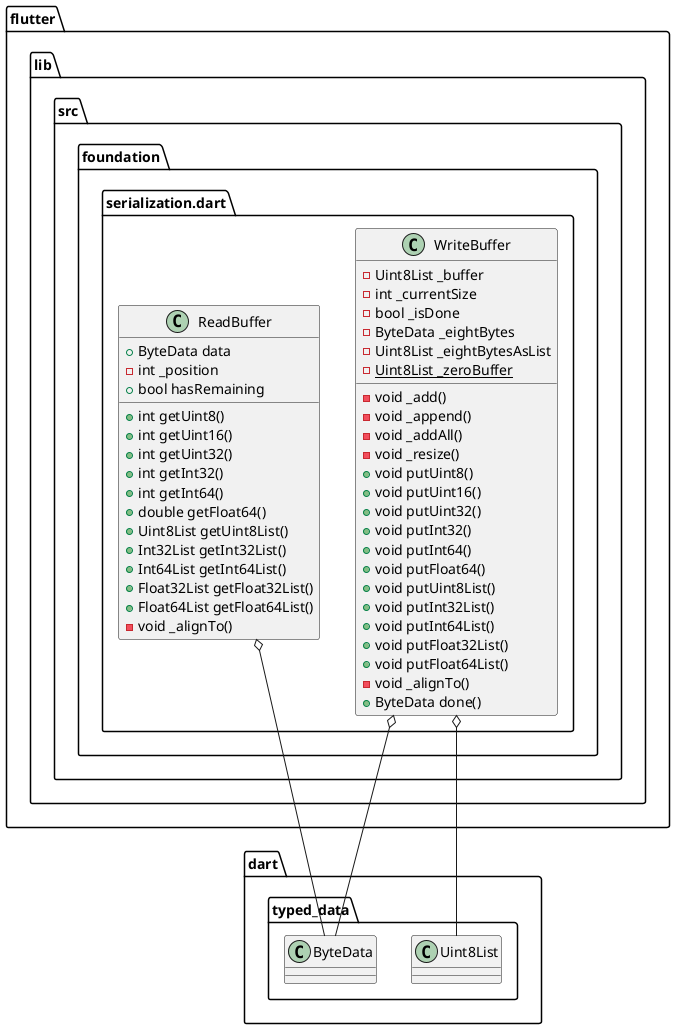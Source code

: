 @startuml
set namespaceSeparator ::

class "flutter::lib::src::foundation::serialization.dart::WriteBuffer" {
  -Uint8List _buffer
  -int _currentSize
  -bool _isDone
  -ByteData _eightBytes
  -Uint8List _eightBytesAsList
  {static} -Uint8List _zeroBuffer
  -void _add()
  -void _append()
  -void _addAll()
  -void _resize()
  +void putUint8()
  +void putUint16()
  +void putUint32()
  +void putInt32()
  +void putInt64()
  +void putFloat64()
  +void putUint8List()
  +void putInt32List()
  +void putInt64List()
  +void putFloat32List()
  +void putFloat64List()
  -void _alignTo()
  +ByteData done()
}

"flutter::lib::src::foundation::serialization.dart::WriteBuffer" o-- "dart::typed_data::Uint8List"
"flutter::lib::src::foundation::serialization.dart::WriteBuffer" o-- "dart::typed_data::ByteData"

class "flutter::lib::src::foundation::serialization.dart::ReadBuffer" {
  +ByteData data
  -int _position
  +bool hasRemaining
  +int getUint8()
  +int getUint16()
  +int getUint32()
  +int getInt32()
  +int getInt64()
  +double getFloat64()
  +Uint8List getUint8List()
  +Int32List getInt32List()
  +Int64List getInt64List()
  +Float32List getFloat32List()
  +Float64List getFloat64List()
  -void _alignTo()
}

"flutter::lib::src::foundation::serialization.dart::ReadBuffer" o-- "dart::typed_data::ByteData"


@enduml